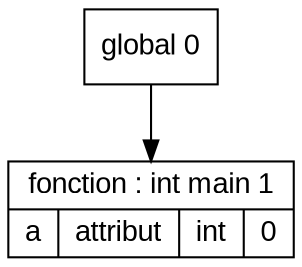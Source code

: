 digraph "tds"{

	node [fontname="Arial"];

	N1 [shape=record label="{ fonction : int main 1
	| { a | attribut | int | 0 }
	}"];

	N0 [shape=record label="{ global 0
	}"];


	N0 -> N1; 
}
